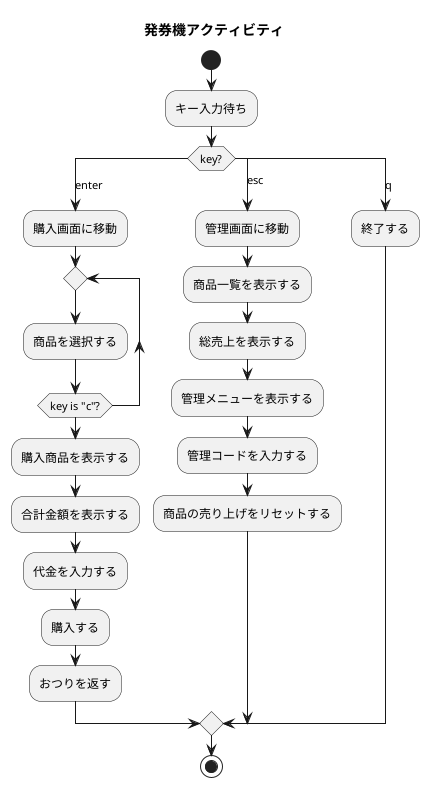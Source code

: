 @startuml アクティビティ図

title 発券機アクティビティ

start
    :キー入力待ち;
switch (key?)
case (enter)
    :購入画面に移動;
    repeat
    :商品を選択する;
    repeat while (key is "c"?)
    :購入商品を表示する;
    :合計金額を表示する;
    :代金を入力する;
    :購入する;
    :おつりを返す;
    
case (esc)
    :管理画面に移動;
    :商品一覧を表示する;
    :総売上を表示する;
    :管理メニューを表示する;
    :管理コードを入力する;
    :商品の売り上げをリセットする;
case (q)
    :終了する;
endswitch
stop
@enduml
